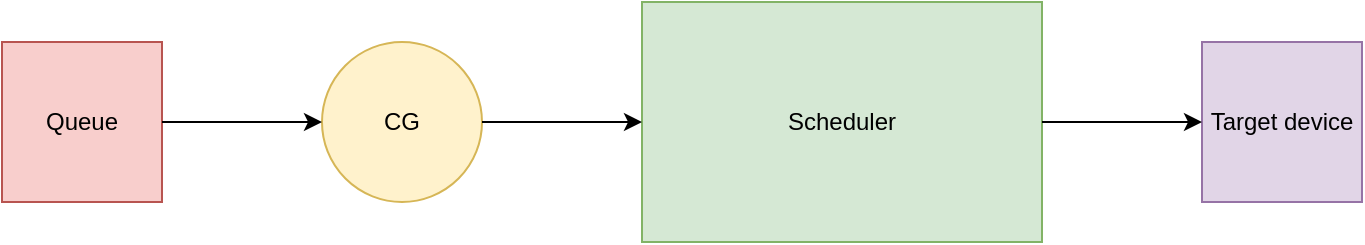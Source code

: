 <mxfile version="13.6.2" type="device"><diagram id="t3KnCuKoPFR6UIoQXWWL" name="Page-1"><mxGraphModel dx="1086" dy="806" grid="1" gridSize="10" guides="1" tooltips="1" connect="1" arrows="1" fold="1" page="1" pageScale="1" pageWidth="827" pageHeight="1169" math="0" shadow="0"><root><mxCell id="0"/><mxCell id="1" parent="0"/><mxCell id="O2F7jlkJ1xB8wyqYaKS5-2" value="Scheduler" style="rounded=0;whiteSpace=wrap;html=1;fillColor=#d5e8d4;strokeColor=#82b366;" parent="1" vertex="1"><mxGeometry x="360" y="40" width="200" height="120" as="geometry"/></mxCell><mxCell id="sNAkDgXG1Y0XH0v4BA09-10" value="Target device" style="rounded=0;whiteSpace=wrap;html=1;fillColor=#e1d5e7;strokeColor=#9673a6;" parent="1" vertex="1"><mxGeometry x="640" y="60" width="80" height="80" as="geometry"/></mxCell><mxCell id="tfGm6tr5VKnlJs1ApjjY-2" value="CG" style="ellipse;whiteSpace=wrap;html=1;fillColor=#fff2cc;strokeColor=#d6b656;" parent="1" vertex="1"><mxGeometry x="200" y="60" width="80" height="80" as="geometry"/></mxCell><mxCell id="tfGm6tr5VKnlJs1ApjjY-3" value="Queue" style="rounded=0;whiteSpace=wrap;html=1;fillColor=#f8cecc;strokeColor=#b85450;" parent="1" vertex="1"><mxGeometry x="40" y="60" width="80" height="80" as="geometry"/></mxCell><mxCell id="tfGm6tr5VKnlJs1ApjjY-4" value="" style="endArrow=classic;html=1;exitX=1;exitY=0.5;exitDx=0;exitDy=0;entryX=0;entryY=0.5;entryDx=0;entryDy=0;" parent="1" source="tfGm6tr5VKnlJs1ApjjY-3" target="tfGm6tr5VKnlJs1ApjjY-2" edge="1"><mxGeometry width="50" height="50" relative="1" as="geometry"><mxPoint x="390" y="420" as="sourcePoint"/><mxPoint x="440" y="370" as="targetPoint"/></mxGeometry></mxCell><mxCell id="tfGm6tr5VKnlJs1ApjjY-5" value="" style="endArrow=classic;html=1;exitX=1;exitY=0.5;exitDx=0;exitDy=0;entryX=0;entryY=0.5;entryDx=0;entryDy=0;" parent="1" source="tfGm6tr5VKnlJs1ApjjY-2" target="O2F7jlkJ1xB8wyqYaKS5-2" edge="1"><mxGeometry width="50" height="50" relative="1" as="geometry"><mxPoint x="230" y="170" as="sourcePoint"/><mxPoint x="310" y="170" as="targetPoint"/></mxGeometry></mxCell><mxCell id="tfGm6tr5VKnlJs1ApjjY-6" value="" style="endArrow=classic;html=1;exitX=1;exitY=0.5;exitDx=0;exitDy=0;entryX=0;entryY=0.5;entryDx=0;entryDy=0;" parent="1" source="O2F7jlkJ1xB8wyqYaKS5-2" target="sNAkDgXG1Y0XH0v4BA09-10" edge="1"><mxGeometry width="50" height="50" relative="1" as="geometry"><mxPoint x="140" y="120" as="sourcePoint"/><mxPoint x="220" y="120" as="targetPoint"/></mxGeometry></mxCell></root></mxGraphModel></diagram></mxfile>